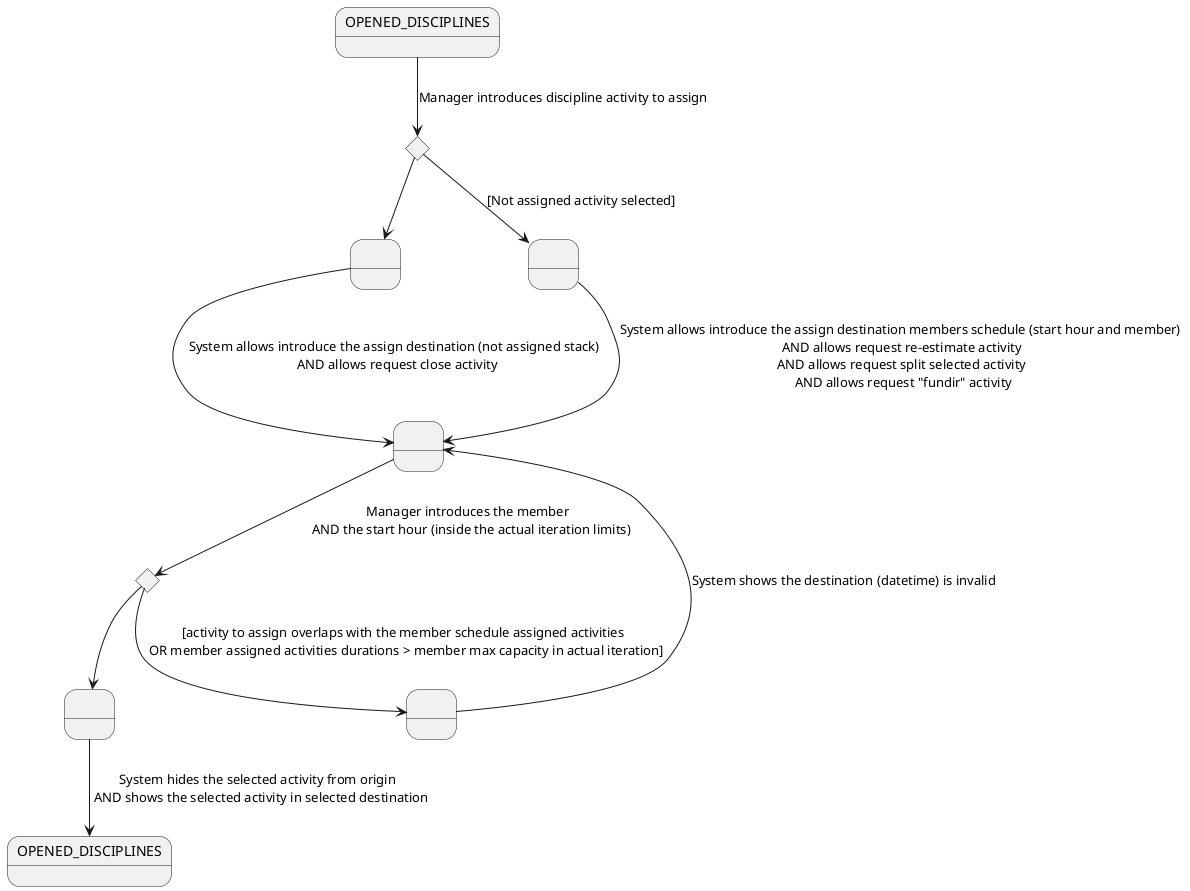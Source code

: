 @startuml

    state 1 as "OPENED_DISCIPLINES"
    state 4 as " "
    state 5 as " "
    state 6 as " "
    state 7 <<choice>>
    state 8 as " "
    state 9 as " "
    state 11 <<choice>>
    state 12 as "OPENED_DISCIPLINES"

    1 --> 11 :  Manager introduces discipline activity to assign
    11 --> 4
    11 --> 5 : [Not assigned activity selected]
    4 --> 6 : System allows introduce the assign destination (not assigned stack) \n AND allows request close activity
    5 --> 6 : System allows introduce the assign destination members schedule (start hour and member) \n AND allows request re-estimate activity \n AND allows request split selected activity \n AND allows request "fundir" activity
    6 --> 7 : Manager introduces the member \n AND the start hour (inside the actual iteration limits)
    7 --> 8 : [activity to assign overlaps with the member schedule assigned activities \n OR member assigned activities durations > member max capacity in actual iteration]
    8 --> 6 : System shows the destination (datetime) is invalid
    7 --> 9
    9 --> 12 : System hides the selected activity from origin \n AND shows the selected activity in selected destination
@enduml
